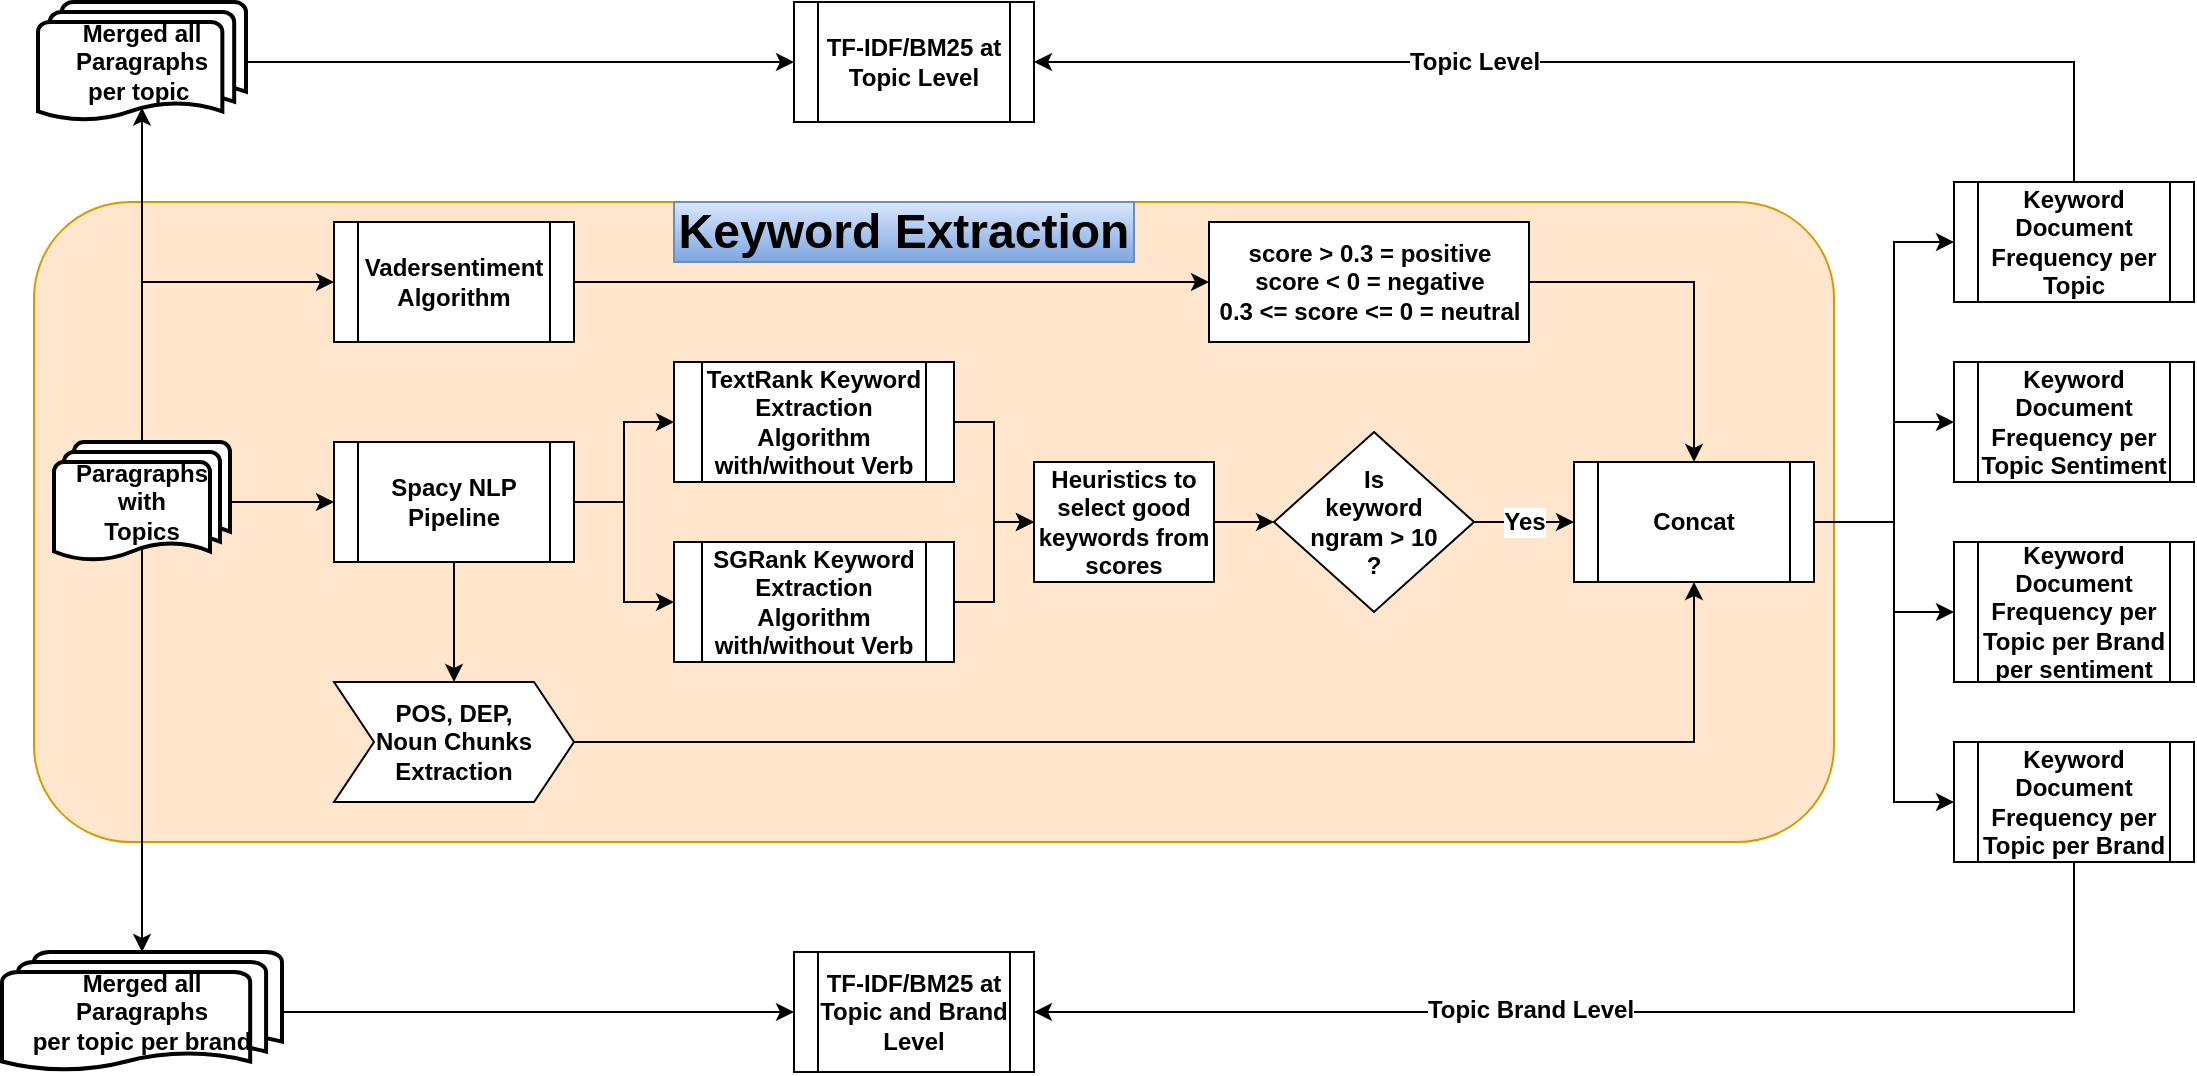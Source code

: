 <mxfile version="19.0.0" type="github">
  <diagram id="oJXaEs5t6bWn9vuWpQrZ" name="Page-1">
    <mxGraphModel dx="3498" dy="1161" grid="1" gridSize="10" guides="1" tooltips="1" connect="1" arrows="1" fold="1" page="1" pageScale="1" pageWidth="850" pageHeight="1100" math="0" shadow="0">
      <root>
        <mxCell id="0" />
        <mxCell id="1" parent="0" />
        <mxCell id="sMOfnV0AaLNDbWKCPL8H-37" style="edgeStyle=orthogonalEdgeStyle;rounded=0;orthogonalLoop=1;jettySize=auto;html=1;exitX=1;exitY=0.5;exitDx=0;exitDy=0;entryX=0;entryY=0.5;entryDx=0;entryDy=0;fontSize=25;fontStyle=1" edge="1" parent="1" source="sMOfnV0AaLNDbWKCPL8H-1" target="sMOfnV0AaLNDbWKCPL8H-61">
          <mxGeometry relative="1" as="geometry">
            <mxPoint x="-710" y="229.97" as="targetPoint" />
          </mxGeometry>
        </mxCell>
        <mxCell id="sMOfnV0AaLNDbWKCPL8H-67" style="edgeStyle=orthogonalEdgeStyle;rounded=0;orthogonalLoop=1;jettySize=auto;html=1;exitX=1;exitY=0.5;exitDx=0;exitDy=0;entryX=0;entryY=0.5;entryDx=0;entryDy=0;fontSize=24;fontStyle=1" edge="1" parent="1" source="sMOfnV0AaLNDbWKCPL8H-1" target="sMOfnV0AaLNDbWKCPL8H-65">
          <mxGeometry relative="1" as="geometry" />
        </mxCell>
        <mxCell id="sMOfnV0AaLNDbWKCPL8H-1" value="" style="rounded=1;whiteSpace=wrap;html=1;fillColor=#ffe6cc;strokeColor=#d79b00;fontStyle=1;fontSize=12;" vertex="1" parent="1">
          <mxGeometry x="-1670" y="130" width="900" height="320" as="geometry" />
        </mxCell>
        <mxCell id="sMOfnV0AaLNDbWKCPL8H-2" style="edgeStyle=orthogonalEdgeStyle;rounded=0;orthogonalLoop=1;jettySize=auto;html=1;exitX=0.5;exitY=0;exitDx=0;exitDy=0;exitPerimeter=0;entryX=0;entryY=0.5;entryDx=0;entryDy=0;endArrow=classic;endFill=1;fontStyle=1;fontSize=12;" edge="1" parent="1" source="sMOfnV0AaLNDbWKCPL8H-4" target="sMOfnV0AaLNDbWKCPL8H-6">
          <mxGeometry relative="1" as="geometry" />
        </mxCell>
        <mxCell id="sMOfnV0AaLNDbWKCPL8H-3" style="edgeStyle=orthogonalEdgeStyle;rounded=0;orthogonalLoop=1;jettySize=auto;html=1;exitX=1;exitY=0.5;exitDx=0;exitDy=0;exitPerimeter=0;endArrow=classic;endFill=1;fontStyle=1;fontSize=12;" edge="1" parent="1" source="sMOfnV0AaLNDbWKCPL8H-4" target="sMOfnV0AaLNDbWKCPL8H-10">
          <mxGeometry relative="1" as="geometry" />
        </mxCell>
        <mxCell id="sMOfnV0AaLNDbWKCPL8H-51" style="edgeStyle=orthogonalEdgeStyle;rounded=0;orthogonalLoop=1;jettySize=auto;html=1;exitX=0.5;exitY=0.88;exitDx=0;exitDy=0;exitPerimeter=0;entryX=0.5;entryY=0;entryDx=0;entryDy=0;entryPerimeter=0;fontSize=12;fontStyle=1" edge="1" parent="1" source="sMOfnV0AaLNDbWKCPL8H-4" target="sMOfnV0AaLNDbWKCPL8H-50">
          <mxGeometry relative="1" as="geometry" />
        </mxCell>
        <mxCell id="sMOfnV0AaLNDbWKCPL8H-54" style="edgeStyle=orthogonalEdgeStyle;rounded=0;orthogonalLoop=1;jettySize=auto;html=1;exitX=0.5;exitY=0;exitDx=0;exitDy=0;exitPerimeter=0;fontSize=12;entryX=0.5;entryY=0.88;entryDx=0;entryDy=0;entryPerimeter=0;fontStyle=1" edge="1" parent="1" source="sMOfnV0AaLNDbWKCPL8H-4" target="sMOfnV0AaLNDbWKCPL8H-53">
          <mxGeometry relative="1" as="geometry" />
        </mxCell>
        <mxCell id="sMOfnV0AaLNDbWKCPL8H-4" value="Paragraphs with&lt;br style=&quot;font-size: 12px;&quot;&gt;Topics" style="strokeWidth=2;html=1;shape=mxgraph.flowchart.multi-document;whiteSpace=wrap;fontStyle=1;fontSize=12;" vertex="1" parent="1">
          <mxGeometry x="-1660" y="250" width="88" height="60" as="geometry" />
        </mxCell>
        <mxCell id="sMOfnV0AaLNDbWKCPL8H-28" style="edgeStyle=orthogonalEdgeStyle;rounded=0;orthogonalLoop=1;jettySize=auto;html=1;exitX=1;exitY=0.5;exitDx=0;exitDy=0;entryX=0;entryY=0.5;entryDx=0;entryDy=0;fontSize=25;fontStyle=1" edge="1" parent="1" source="sMOfnV0AaLNDbWKCPL8H-6" target="sMOfnV0AaLNDbWKCPL8H-26">
          <mxGeometry relative="1" as="geometry" />
        </mxCell>
        <mxCell id="sMOfnV0AaLNDbWKCPL8H-6" value="&lt;span style=&quot;font-size: 12px;&quot;&gt;Vadersentiment&lt;/span&gt;&lt;br style=&quot;font-size: 12px;&quot;&gt;&lt;span style=&quot;font-size: 12px;&quot;&gt;Algorithm&lt;/span&gt;" style="shape=process;whiteSpace=wrap;html=1;backgroundOutline=1;fontStyle=1;fontSize=12;" vertex="1" parent="1">
          <mxGeometry x="-1520" y="140" width="120" height="60" as="geometry" />
        </mxCell>
        <mxCell id="sMOfnV0AaLNDbWKCPL8H-7" style="edgeStyle=orthogonalEdgeStyle;rounded=0;orthogonalLoop=1;jettySize=auto;html=1;exitX=1;exitY=0.5;exitDx=0;exitDy=0;entryX=0;entryY=0.5;entryDx=0;entryDy=0;endArrow=classic;endFill=1;fontStyle=1;fontSize=12;" edge="1" parent="1" source="sMOfnV0AaLNDbWKCPL8H-10" target="sMOfnV0AaLNDbWKCPL8H-12">
          <mxGeometry relative="1" as="geometry" />
        </mxCell>
        <mxCell id="sMOfnV0AaLNDbWKCPL8H-8" style="edgeStyle=orthogonalEdgeStyle;rounded=0;orthogonalLoop=1;jettySize=auto;html=1;exitX=1;exitY=0.5;exitDx=0;exitDy=0;endArrow=classic;endFill=1;fontStyle=1;fontSize=12;" edge="1" parent="1" source="sMOfnV0AaLNDbWKCPL8H-10" target="sMOfnV0AaLNDbWKCPL8H-16">
          <mxGeometry relative="1" as="geometry" />
        </mxCell>
        <mxCell id="sMOfnV0AaLNDbWKCPL8H-9" style="edgeStyle=orthogonalEdgeStyle;rounded=0;orthogonalLoop=1;jettySize=auto;html=1;exitX=0.5;exitY=1;exitDx=0;exitDy=0;entryX=0.5;entryY=0;entryDx=0;entryDy=0;endArrow=classic;endFill=1;fontStyle=1;fontSize=12;" edge="1" parent="1" source="sMOfnV0AaLNDbWKCPL8H-10" target="sMOfnV0AaLNDbWKCPL8H-14">
          <mxGeometry relative="1" as="geometry" />
        </mxCell>
        <mxCell id="sMOfnV0AaLNDbWKCPL8H-10" value="Spacy NLP&lt;br style=&quot;font-size: 12px;&quot;&gt;Pipeline" style="shape=process;whiteSpace=wrap;html=1;backgroundOutline=1;fontStyle=1;fontSize=12;" vertex="1" parent="1">
          <mxGeometry x="-1520" y="250" width="120" height="60" as="geometry" />
        </mxCell>
        <mxCell id="sMOfnV0AaLNDbWKCPL8H-11" style="edgeStyle=orthogonalEdgeStyle;rounded=0;orthogonalLoop=1;jettySize=auto;html=1;exitX=1;exitY=0.5;exitDx=0;exitDy=0;endArrow=classic;endFill=1;fontStyle=1;fontSize=12;" edge="1" parent="1" source="sMOfnV0AaLNDbWKCPL8H-12" target="sMOfnV0AaLNDbWKCPL8H-18">
          <mxGeometry relative="1" as="geometry" />
        </mxCell>
        <mxCell id="sMOfnV0AaLNDbWKCPL8H-12" value="TextRank Keyword Extraction Algorithm&lt;br style=&quot;font-size: 12px;&quot;&gt;with/without Verb" style="shape=process;whiteSpace=wrap;html=1;backgroundOutline=1;fontStyle=1;fontSize=12;" vertex="1" parent="1">
          <mxGeometry x="-1350" y="210" width="140" height="60" as="geometry" />
        </mxCell>
        <mxCell id="sMOfnV0AaLNDbWKCPL8H-13" style="edgeStyle=orthogonalEdgeStyle;rounded=0;orthogonalLoop=1;jettySize=auto;html=1;exitX=1;exitY=0.5;exitDx=0;exitDy=0;entryX=0.5;entryY=1;entryDx=0;entryDy=0;endArrow=classic;endFill=1;fontStyle=1;fontSize=12;" edge="1" parent="1" source="sMOfnV0AaLNDbWKCPL8H-14" target="sMOfnV0AaLNDbWKCPL8H-22">
          <mxGeometry relative="1" as="geometry" />
        </mxCell>
        <mxCell id="sMOfnV0AaLNDbWKCPL8H-14" value="POS, DEP, &lt;br style=&quot;font-size: 12px;&quot;&gt;Noun Chunks&lt;br style=&quot;font-size: 12px;&quot;&gt;Extraction" style="shape=step;perimeter=stepPerimeter;whiteSpace=wrap;html=1;fixedSize=1;fontStyle=1;fontSize=12;" vertex="1" parent="1">
          <mxGeometry x="-1520" y="370" width="120" height="60" as="geometry" />
        </mxCell>
        <mxCell id="sMOfnV0AaLNDbWKCPL8H-15" style="edgeStyle=orthogonalEdgeStyle;rounded=0;orthogonalLoop=1;jettySize=auto;html=1;exitX=1;exitY=0.5;exitDx=0;exitDy=0;entryX=0;entryY=0.5;entryDx=0;entryDy=0;endArrow=classic;endFill=1;fontStyle=1;fontSize=12;" edge="1" parent="1" source="sMOfnV0AaLNDbWKCPL8H-16" target="sMOfnV0AaLNDbWKCPL8H-18">
          <mxGeometry relative="1" as="geometry" />
        </mxCell>
        <mxCell id="sMOfnV0AaLNDbWKCPL8H-16" value="&lt;span style=&quot;font-size: 12px;&quot;&gt;SGRank Keyword Extraction Algorithm&lt;/span&gt;&lt;br style=&quot;font-size: 12px;&quot;&gt;&lt;span style=&quot;font-size: 12px;&quot;&gt;with/without Verb&lt;/span&gt;" style="shape=process;whiteSpace=wrap;html=1;backgroundOutline=1;fontStyle=1;fontSize=12;" vertex="1" parent="1">
          <mxGeometry x="-1350" y="300" width="140" height="60" as="geometry" />
        </mxCell>
        <mxCell id="sMOfnV0AaLNDbWKCPL8H-17" style="edgeStyle=orthogonalEdgeStyle;rounded=0;orthogonalLoop=1;jettySize=auto;html=1;exitX=1;exitY=0.5;exitDx=0;exitDy=0;entryX=0;entryY=0.5;entryDx=0;entryDy=0;endArrow=classic;endFill=1;fontStyle=1;fontSize=12;" edge="1" parent="1" source="sMOfnV0AaLNDbWKCPL8H-18" target="sMOfnV0AaLNDbWKCPL8H-21">
          <mxGeometry relative="1" as="geometry" />
        </mxCell>
        <mxCell id="sMOfnV0AaLNDbWKCPL8H-18" value="Heuristics to select good keywords from scores" style="whiteSpace=wrap;html=1;fontStyle=1;fontSize=12;" vertex="1" parent="1">
          <mxGeometry x="-1170" y="260" width="90" height="60" as="geometry" />
        </mxCell>
        <mxCell id="sMOfnV0AaLNDbWKCPL8H-19" style="edgeStyle=orthogonalEdgeStyle;rounded=0;orthogonalLoop=1;jettySize=auto;html=1;exitX=1;exitY=0.5;exitDx=0;exitDy=0;entryX=0;entryY=0.5;entryDx=0;entryDy=0;endArrow=classic;endFill=1;fontStyle=1;fontSize=12;" edge="1" parent="1" source="sMOfnV0AaLNDbWKCPL8H-21" target="sMOfnV0AaLNDbWKCPL8H-22">
          <mxGeometry relative="1" as="geometry" />
        </mxCell>
        <mxCell id="sMOfnV0AaLNDbWKCPL8H-20" value="Yes" style="edgeLabel;html=1;align=center;verticalAlign=middle;resizable=0;points=[];fontStyle=1;fontSize=12;" vertex="1" connectable="0" parent="sMOfnV0AaLNDbWKCPL8H-19">
          <mxGeometry relative="1" as="geometry">
            <mxPoint as="offset" />
          </mxGeometry>
        </mxCell>
        <mxCell id="sMOfnV0AaLNDbWKCPL8H-21" value="Is &lt;br&gt;keyword&lt;br style=&quot;font-size: 12px;&quot;&gt;ngram &amp;gt; 10&lt;br&gt;?" style="rhombus;whiteSpace=wrap;html=1;fontStyle=1;fontSize=12;" vertex="1" parent="1">
          <mxGeometry x="-1050" y="245" width="100" height="90" as="geometry" />
        </mxCell>
        <mxCell id="sMOfnV0AaLNDbWKCPL8H-70" style="edgeStyle=orthogonalEdgeStyle;rounded=0;orthogonalLoop=1;jettySize=auto;html=1;exitX=1;exitY=0.5;exitDx=0;exitDy=0;entryX=0;entryY=0.5;entryDx=0;entryDy=0;fontSize=24;fontStyle=1" edge="1" parent="1" source="sMOfnV0AaLNDbWKCPL8H-22" target="sMOfnV0AaLNDbWKCPL8H-64">
          <mxGeometry relative="1" as="geometry">
            <Array as="points">
              <mxPoint x="-740" y="290" />
              <mxPoint x="-740" y="240" />
            </Array>
          </mxGeometry>
        </mxCell>
        <mxCell id="sMOfnV0AaLNDbWKCPL8H-71" style="edgeStyle=orthogonalEdgeStyle;rounded=0;orthogonalLoop=1;jettySize=auto;html=1;exitX=1;exitY=0.5;exitDx=0;exitDy=0;entryX=0;entryY=0.5;entryDx=0;entryDy=0;fontSize=24;fontStyle=1" edge="1" parent="1" source="sMOfnV0AaLNDbWKCPL8H-22" target="sMOfnV0AaLNDbWKCPL8H-66">
          <mxGeometry relative="1" as="geometry">
            <Array as="points">
              <mxPoint x="-740" y="290" />
              <mxPoint x="-740" y="335" />
            </Array>
          </mxGeometry>
        </mxCell>
        <mxCell id="sMOfnV0AaLNDbWKCPL8H-22" value="Concat" style="shape=process;whiteSpace=wrap;html=1;backgroundOutline=1;fontStyle=1;fontSize=12;" vertex="1" parent="1">
          <mxGeometry x="-900" y="260" width="120" height="60" as="geometry" />
        </mxCell>
        <mxCell id="sMOfnV0AaLNDbWKCPL8H-29" style="edgeStyle=orthogonalEdgeStyle;rounded=0;orthogonalLoop=1;jettySize=auto;html=1;exitX=1;exitY=0.5;exitDx=0;exitDy=0;entryX=0.5;entryY=0;entryDx=0;entryDy=0;fontSize=25;fontStyle=1" edge="1" parent="1" source="sMOfnV0AaLNDbWKCPL8H-26" target="sMOfnV0AaLNDbWKCPL8H-22">
          <mxGeometry relative="1" as="geometry" />
        </mxCell>
        <mxCell id="sMOfnV0AaLNDbWKCPL8H-26" value="&lt;span&gt;score &amp;gt; 0.3 = positive&lt;br&gt;score &amp;lt; 0 = negative&lt;br&gt;0.3 &amp;lt;= score &amp;lt;= 0 = neutral&lt;/span&gt;" style="whiteSpace=wrap;html=1;fontStyle=1" vertex="1" parent="1">
          <mxGeometry x="-1082.5" y="140" width="160" height="60" as="geometry" />
        </mxCell>
        <mxCell id="sMOfnV0AaLNDbWKCPL8H-49" value="&lt;span style=&quot;&quot;&gt;TF-IDF/BM25 at&lt;/span&gt;&lt;br style=&quot;&quot;&gt;&lt;span style=&quot;&quot;&gt;Topic and Brand Level&lt;/span&gt;" style="shape=process;whiteSpace=wrap;html=1;backgroundOutline=1;fontSize=12;fontStyle=1" vertex="1" parent="1">
          <mxGeometry x="-1290" y="505" width="120" height="60" as="geometry" />
        </mxCell>
        <mxCell id="sMOfnV0AaLNDbWKCPL8H-56" style="edgeStyle=orthogonalEdgeStyle;rounded=0;orthogonalLoop=1;jettySize=auto;html=1;exitX=1;exitY=0.5;exitDx=0;exitDy=0;exitPerimeter=0;entryX=0;entryY=0.5;entryDx=0;entryDy=0;fontSize=12;fontStyle=1" edge="1" parent="1" source="sMOfnV0AaLNDbWKCPL8H-50" target="sMOfnV0AaLNDbWKCPL8H-49">
          <mxGeometry relative="1" as="geometry" />
        </mxCell>
        <mxCell id="sMOfnV0AaLNDbWKCPL8H-50" value="Merged all&lt;br&gt;Paragraphs&lt;br&gt;per topic per brand" style="strokeWidth=2;html=1;shape=mxgraph.flowchart.multi-document;whiteSpace=wrap;fontSize=12;fontStyle=1" vertex="1" parent="1">
          <mxGeometry x="-1686" y="505" width="140" height="60" as="geometry" />
        </mxCell>
        <mxCell id="sMOfnV0AaLNDbWKCPL8H-52" value="TF-IDF/BM25 at&lt;br&gt;Topic Level" style="shape=process;whiteSpace=wrap;html=1;backgroundOutline=1;fontSize=12;fontStyle=1" vertex="1" parent="1">
          <mxGeometry x="-1290" y="30" width="120" height="60" as="geometry" />
        </mxCell>
        <mxCell id="sMOfnV0AaLNDbWKCPL8H-59" style="edgeStyle=orthogonalEdgeStyle;rounded=0;orthogonalLoop=1;jettySize=auto;html=1;exitX=1;exitY=0.5;exitDx=0;exitDy=0;exitPerimeter=0;entryX=0;entryY=0.5;entryDx=0;entryDy=0;fontSize=24;fontStyle=1" edge="1" parent="1" source="sMOfnV0AaLNDbWKCPL8H-53" target="sMOfnV0AaLNDbWKCPL8H-52">
          <mxGeometry relative="1" as="geometry" />
        </mxCell>
        <mxCell id="sMOfnV0AaLNDbWKCPL8H-53" value="&lt;span style=&quot;&quot;&gt;Merged all &lt;br&gt;Paragraphs&lt;/span&gt;&lt;br style=&quot;&quot;&gt;&lt;span style=&quot;&quot;&gt;per topic&amp;nbsp;&lt;/span&gt;" style="strokeWidth=2;html=1;shape=mxgraph.flowchart.multi-document;whiteSpace=wrap;fontSize=12;fontStyle=1" vertex="1" parent="1">
          <mxGeometry x="-1668" y="30" width="104" height="60" as="geometry" />
        </mxCell>
        <mxCell id="sMOfnV0AaLNDbWKCPL8H-57" value="Keyword Extraction" style="text;html=1;strokeColor=#6c8ebf;fillColor=#dae8fc;align=center;verticalAlign=middle;whiteSpace=wrap;rounded=0;fontSize=24;gradientColor=#7ea6e0;fontStyle=1" vertex="1" parent="1">
          <mxGeometry x="-1350" y="130" width="230" height="30" as="geometry" />
        </mxCell>
        <mxCell id="sMOfnV0AaLNDbWKCPL8H-68" style="edgeStyle=orthogonalEdgeStyle;rounded=0;orthogonalLoop=1;jettySize=auto;html=1;exitX=0.5;exitY=1;exitDx=0;exitDy=0;entryX=1;entryY=0.5;entryDx=0;entryDy=0;fontSize=24;fontStyle=1" edge="1" parent="1" source="sMOfnV0AaLNDbWKCPL8H-61" target="sMOfnV0AaLNDbWKCPL8H-49">
          <mxGeometry relative="1" as="geometry" />
        </mxCell>
        <mxCell id="sMOfnV0AaLNDbWKCPL8H-72" value="&lt;font style=&quot;font-size: 12px;&quot;&gt;Topic Brand Level&lt;/font&gt;" style="edgeLabel;html=1;align=center;verticalAlign=middle;resizable=0;points=[];fontSize=24;fontStyle=1" vertex="1" connectable="0" parent="sMOfnV0AaLNDbWKCPL8H-68">
          <mxGeometry x="0.153" y="-2" relative="1" as="geometry">
            <mxPoint x="-4" y="-3" as="offset" />
          </mxGeometry>
        </mxCell>
        <mxCell id="sMOfnV0AaLNDbWKCPL8H-61" value="Keyword Document Frequency per Topic per Brand" style="shape=process;whiteSpace=wrap;html=1;backgroundOutline=1;fontSize=12;fontStyle=1" vertex="1" parent="1">
          <mxGeometry x="-710" y="400" width="120" height="60" as="geometry" />
        </mxCell>
        <mxCell id="sMOfnV0AaLNDbWKCPL8H-64" value="Keyword Document Frequency per Topic Sentiment" style="shape=process;whiteSpace=wrap;html=1;backgroundOutline=1;fontSize=12;fontStyle=1" vertex="1" parent="1">
          <mxGeometry x="-710" y="210" width="120" height="60" as="geometry" />
        </mxCell>
        <mxCell id="sMOfnV0AaLNDbWKCPL8H-69" style="edgeStyle=orthogonalEdgeStyle;rounded=0;orthogonalLoop=1;jettySize=auto;html=1;exitX=0.5;exitY=0;exitDx=0;exitDy=0;entryX=1;entryY=0.5;entryDx=0;entryDy=0;fontSize=24;fontStyle=1" edge="1" parent="1" source="sMOfnV0AaLNDbWKCPL8H-65" target="sMOfnV0AaLNDbWKCPL8H-52">
          <mxGeometry relative="1" as="geometry" />
        </mxCell>
        <mxCell id="sMOfnV0AaLNDbWKCPL8H-73" value="&lt;b&gt;Topic Level&lt;/b&gt;" style="edgeLabel;html=1;align=center;verticalAlign=middle;resizable=0;points=[];fontSize=12;" vertex="1" connectable="0" parent="sMOfnV0AaLNDbWKCPL8H-69">
          <mxGeometry x="0.297" y="-1" relative="1" as="geometry">
            <mxPoint x="16" y="1" as="offset" />
          </mxGeometry>
        </mxCell>
        <mxCell id="sMOfnV0AaLNDbWKCPL8H-65" value="Keyword Document Frequency per Topic" style="shape=process;whiteSpace=wrap;html=1;backgroundOutline=1;fontSize=12;verticalAlign=middle;horizontal=1;fontStyle=1" vertex="1" parent="1">
          <mxGeometry x="-710" y="120" width="120" height="60" as="geometry" />
        </mxCell>
        <mxCell id="sMOfnV0AaLNDbWKCPL8H-66" value="Keyword Document Frequency per Topic per Brand per sentiment" style="shape=process;whiteSpace=wrap;html=1;backgroundOutline=1;fontSize=12;fontStyle=1" vertex="1" parent="1">
          <mxGeometry x="-710" y="300" width="120" height="70" as="geometry" />
        </mxCell>
      </root>
    </mxGraphModel>
  </diagram>
</mxfile>

